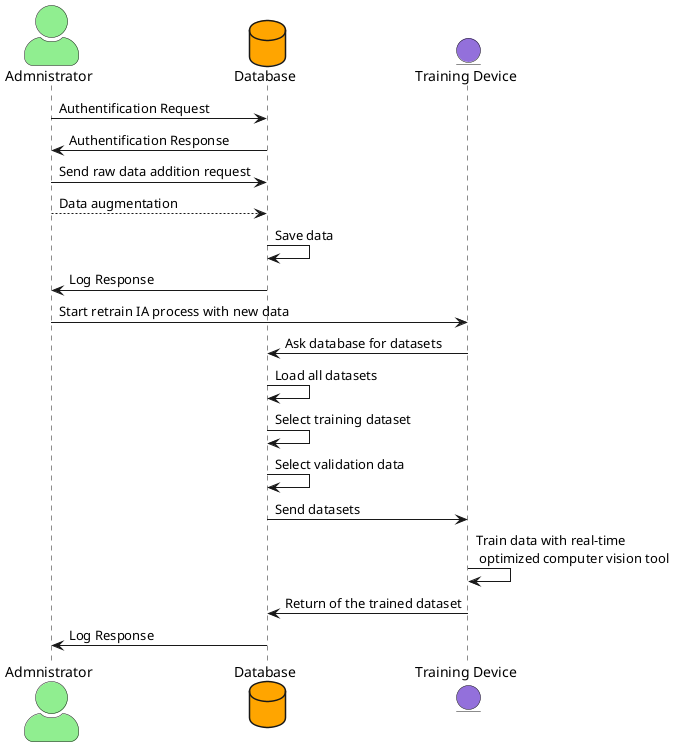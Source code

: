 @startuml
skinparam actorStyle awesome
actor Admnistrator as Dev #LightGreen
database Database as DB #FFA500 
entity "Training Device" as IA #9370DB
Dev -> DB: Authentification Request
DB -> Dev: Authentification Response
Dev -> DB: Send raw data addition request
Dev --> DB: Data augmentation
DB -> DB: Save data
DB -> Dev: Log Response
Dev -> IA: Start retrain IA process with new data
IA -> DB: Ask database for datasets 
DB -> DB: Load all datasets
DB -> DB: Select training dataset
DB -> DB: Select validation data
DB -> IA: Send datasets
IA -> IA: Train data with real-time\n optimized computer vision tool
IA -> DB: Return of the trained dataset
DB -> Dev: Log Response
@enduml